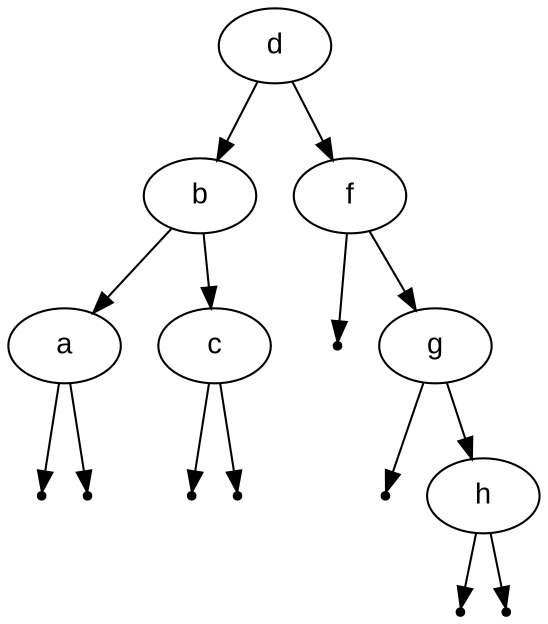 digraph BST {
    node [fontname="Arial"];
    d -> b;
    b -> a;
    null0 [shape=point];
    a -> null0;
    null1 [shape=point];
    a -> null1;
    b -> c;
    null2 [shape=point];
    c -> null2;
    null3 [shape=point];
    c -> null3;
    d -> f;
    null4 [shape=point];
    f -> null4;
    f -> g;
    null5 [shape=point];
    g -> null5;
    g -> h;
    null6 [shape=point];
    h -> null6;
    null7 [shape=point];
    h -> null7;
}
